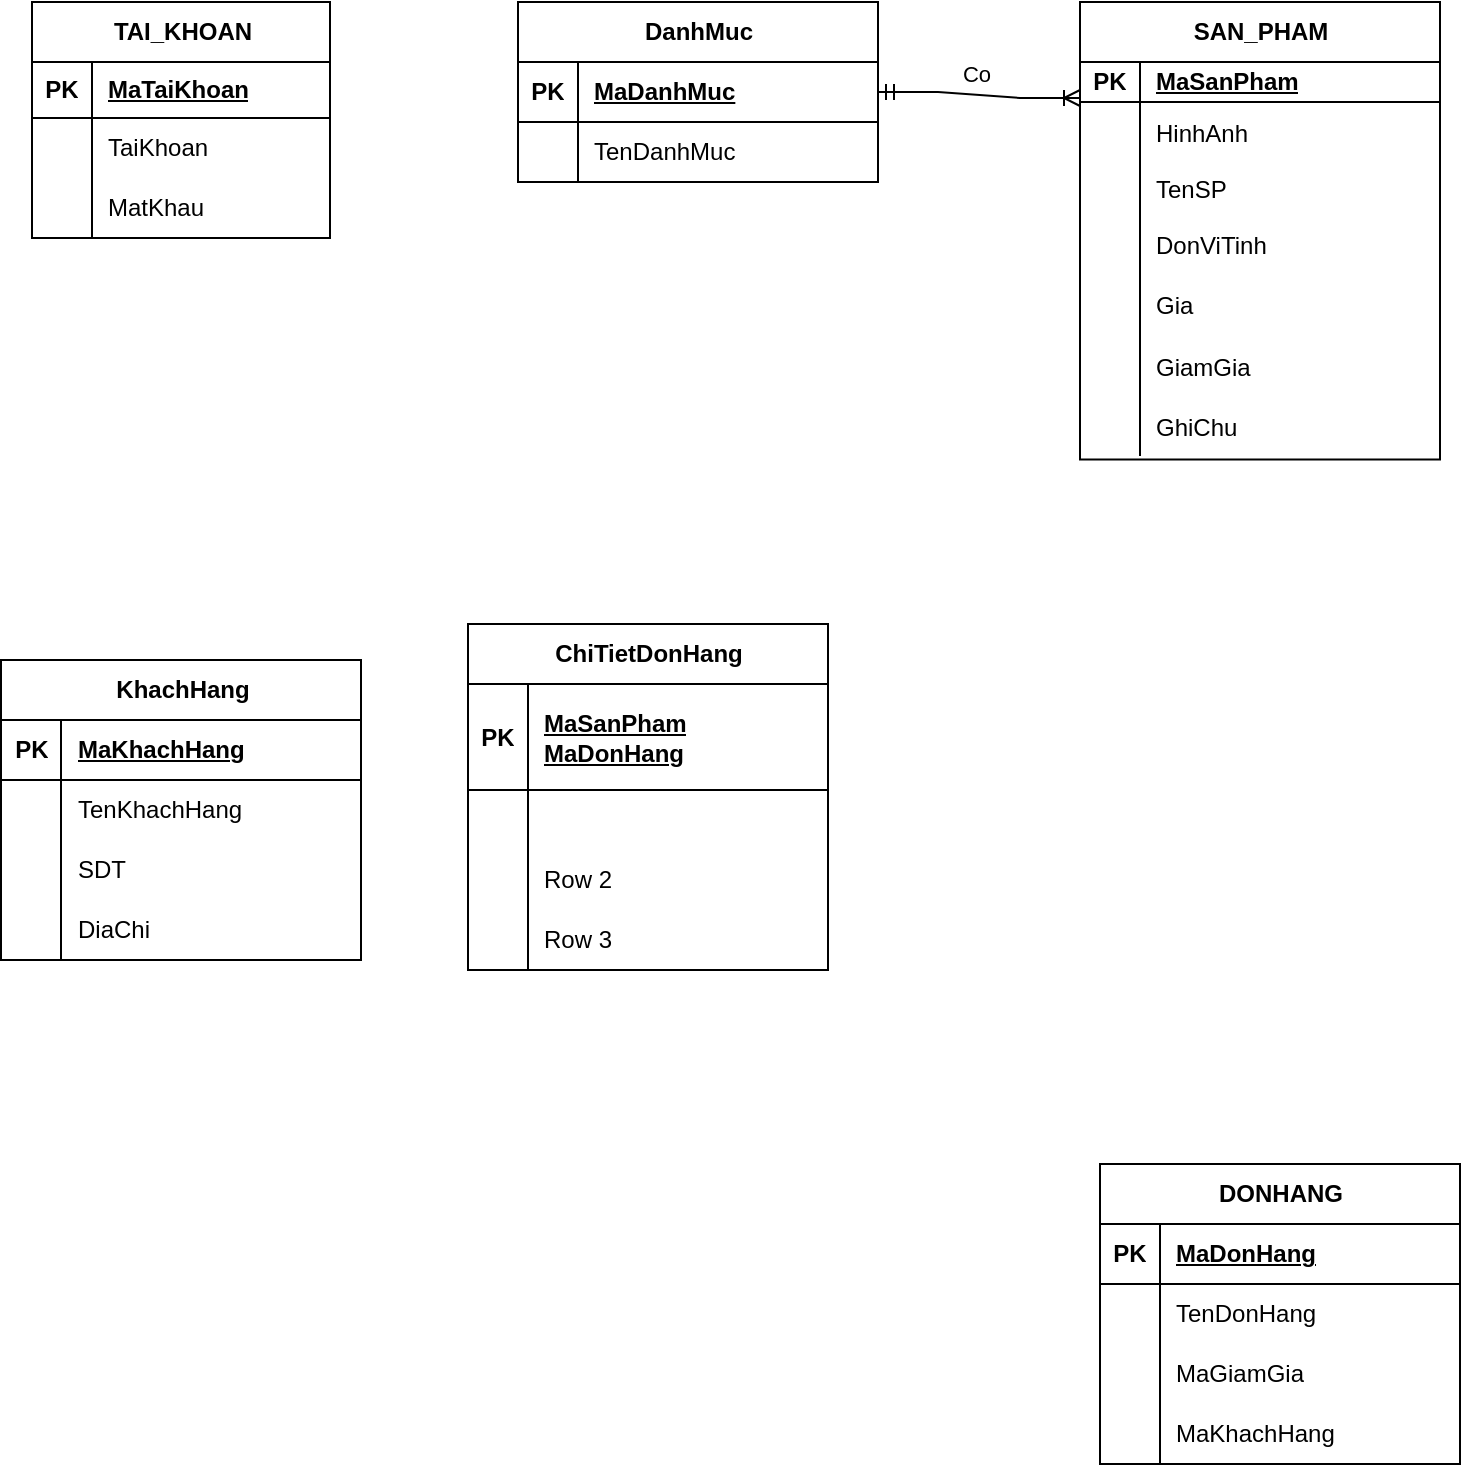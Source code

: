 <mxfile version="24.5.3" type="device">
  <diagram name="Page-1" id="TJM3tuhg8PLS2gELop3l">
    <mxGraphModel dx="1287" dy="836" grid="0" gridSize="10" guides="1" tooltips="1" connect="1" arrows="1" fold="1" page="1" pageScale="1" pageWidth="850" pageHeight="1100" math="0" shadow="0">
      <root>
        <mxCell id="0" />
        <mxCell id="1" parent="0" />
        <mxCell id="X_8QmezON-e9N6qycWTi-9" value="TAI_KHOAN" style="shape=table;startSize=30;container=1;collapsible=1;childLayout=tableLayout;fixedRows=1;rowLines=0;fontStyle=1;align=center;resizeLast=1;html=1;" vertex="1" parent="1">
          <mxGeometry x="43" y="43" width="149" height="118" as="geometry" />
        </mxCell>
        <mxCell id="X_8QmezON-e9N6qycWTi-10" value="" style="shape=tableRow;horizontal=0;startSize=0;swimlaneHead=0;swimlaneBody=0;fillColor=none;collapsible=0;dropTarget=0;points=[[0,0.5],[1,0.5]];portConstraint=eastwest;top=0;left=0;right=0;bottom=1;" vertex="1" parent="X_8QmezON-e9N6qycWTi-9">
          <mxGeometry y="30" width="149" height="28" as="geometry" />
        </mxCell>
        <mxCell id="X_8QmezON-e9N6qycWTi-11" value="PK" style="shape=partialRectangle;connectable=0;fillColor=none;top=0;left=0;bottom=0;right=0;fontStyle=1;overflow=hidden;whiteSpace=wrap;html=1;" vertex="1" parent="X_8QmezON-e9N6qycWTi-10">
          <mxGeometry width="30" height="28" as="geometry">
            <mxRectangle width="30" height="28" as="alternateBounds" />
          </mxGeometry>
        </mxCell>
        <mxCell id="X_8QmezON-e9N6qycWTi-12" value="MaTaiKhoan" style="shape=partialRectangle;connectable=0;fillColor=none;top=0;left=0;bottom=0;right=0;align=left;spacingLeft=6;fontStyle=5;overflow=hidden;whiteSpace=wrap;html=1;" vertex="1" parent="X_8QmezON-e9N6qycWTi-10">
          <mxGeometry x="30" width="119" height="28" as="geometry">
            <mxRectangle width="119" height="28" as="alternateBounds" />
          </mxGeometry>
        </mxCell>
        <mxCell id="X_8QmezON-e9N6qycWTi-13" value="" style="shape=tableRow;horizontal=0;startSize=0;swimlaneHead=0;swimlaneBody=0;fillColor=none;collapsible=0;dropTarget=0;points=[[0,0.5],[1,0.5]];portConstraint=eastwest;top=0;left=0;right=0;bottom=0;" vertex="1" parent="X_8QmezON-e9N6qycWTi-9">
          <mxGeometry y="58" width="149" height="30" as="geometry" />
        </mxCell>
        <mxCell id="X_8QmezON-e9N6qycWTi-14" value="" style="shape=partialRectangle;connectable=0;fillColor=none;top=0;left=0;bottom=0;right=0;editable=1;overflow=hidden;whiteSpace=wrap;html=1;" vertex="1" parent="X_8QmezON-e9N6qycWTi-13">
          <mxGeometry width="30" height="30" as="geometry">
            <mxRectangle width="30" height="30" as="alternateBounds" />
          </mxGeometry>
        </mxCell>
        <mxCell id="X_8QmezON-e9N6qycWTi-15" value="TaiKhoan" style="shape=partialRectangle;connectable=0;fillColor=none;top=0;left=0;bottom=0;right=0;align=left;spacingLeft=6;overflow=hidden;whiteSpace=wrap;html=1;" vertex="1" parent="X_8QmezON-e9N6qycWTi-13">
          <mxGeometry x="30" width="119" height="30" as="geometry">
            <mxRectangle width="119" height="30" as="alternateBounds" />
          </mxGeometry>
        </mxCell>
        <mxCell id="X_8QmezON-e9N6qycWTi-16" value="" style="shape=tableRow;horizontal=0;startSize=0;swimlaneHead=0;swimlaneBody=0;fillColor=none;collapsible=0;dropTarget=0;points=[[0,0.5],[1,0.5]];portConstraint=eastwest;top=0;left=0;right=0;bottom=0;" vertex="1" parent="X_8QmezON-e9N6qycWTi-9">
          <mxGeometry y="88" width="149" height="30" as="geometry" />
        </mxCell>
        <mxCell id="X_8QmezON-e9N6qycWTi-17" value="" style="shape=partialRectangle;connectable=0;fillColor=none;top=0;left=0;bottom=0;right=0;editable=1;overflow=hidden;whiteSpace=wrap;html=1;" vertex="1" parent="X_8QmezON-e9N6qycWTi-16">
          <mxGeometry width="30" height="30" as="geometry">
            <mxRectangle width="30" height="30" as="alternateBounds" />
          </mxGeometry>
        </mxCell>
        <mxCell id="X_8QmezON-e9N6qycWTi-18" value="MatKhau" style="shape=partialRectangle;connectable=0;fillColor=none;top=0;left=0;bottom=0;right=0;align=left;spacingLeft=6;overflow=hidden;whiteSpace=wrap;html=1;" vertex="1" parent="X_8QmezON-e9N6qycWTi-16">
          <mxGeometry x="30" width="119" height="30" as="geometry">
            <mxRectangle width="119" height="30" as="alternateBounds" />
          </mxGeometry>
        </mxCell>
        <mxCell id="X_8QmezON-e9N6qycWTi-23" value="SAN_PHAM" style="shape=table;startSize=30;container=1;collapsible=1;childLayout=tableLayout;fixedRows=1;rowLines=0;fontStyle=1;align=center;resizeLast=1;html=1;" vertex="1" parent="1">
          <mxGeometry x="567" y="43" width="180" height="228.75" as="geometry" />
        </mxCell>
        <mxCell id="X_8QmezON-e9N6qycWTi-24" value="" style="shape=tableRow;horizontal=0;startSize=0;swimlaneHead=0;swimlaneBody=0;fillColor=none;collapsible=0;dropTarget=0;points=[[0,0.5],[1,0.5]];portConstraint=eastwest;top=0;left=0;right=0;bottom=1;" vertex="1" parent="X_8QmezON-e9N6qycWTi-23">
          <mxGeometry y="30" width="180" height="20" as="geometry" />
        </mxCell>
        <mxCell id="X_8QmezON-e9N6qycWTi-25" value="PK" style="shape=partialRectangle;connectable=0;fillColor=none;top=0;left=0;bottom=0;right=0;fontStyle=1;overflow=hidden;whiteSpace=wrap;html=1;" vertex="1" parent="X_8QmezON-e9N6qycWTi-24">
          <mxGeometry width="30" height="20" as="geometry">
            <mxRectangle width="30" height="20" as="alternateBounds" />
          </mxGeometry>
        </mxCell>
        <mxCell id="X_8QmezON-e9N6qycWTi-26" value="MaSanPham" style="shape=partialRectangle;connectable=0;fillColor=none;top=0;left=0;bottom=0;right=0;align=left;spacingLeft=6;fontStyle=5;overflow=hidden;whiteSpace=wrap;html=1;" vertex="1" parent="X_8QmezON-e9N6qycWTi-24">
          <mxGeometry x="30" width="150" height="20" as="geometry">
            <mxRectangle width="150" height="20" as="alternateBounds" />
          </mxGeometry>
        </mxCell>
        <mxCell id="X_8QmezON-e9N6qycWTi-50" value="" style="shape=tableRow;horizontal=0;startSize=0;swimlaneHead=0;swimlaneBody=0;fillColor=none;collapsible=0;dropTarget=0;points=[[0,0.5],[1,0.5]];portConstraint=eastwest;top=0;left=0;right=0;bottom=0;" vertex="1" parent="X_8QmezON-e9N6qycWTi-23">
          <mxGeometry y="50" width="180" height="30" as="geometry" />
        </mxCell>
        <mxCell id="X_8QmezON-e9N6qycWTi-51" value="" style="shape=partialRectangle;connectable=0;fillColor=none;top=0;left=0;bottom=0;right=0;editable=1;overflow=hidden;" vertex="1" parent="X_8QmezON-e9N6qycWTi-50">
          <mxGeometry width="30" height="30" as="geometry">
            <mxRectangle width="30" height="30" as="alternateBounds" />
          </mxGeometry>
        </mxCell>
        <mxCell id="X_8QmezON-e9N6qycWTi-52" value="HinhAnh" style="shape=partialRectangle;connectable=0;fillColor=none;top=0;left=0;bottom=0;right=0;align=left;spacingLeft=6;overflow=hidden;" vertex="1" parent="X_8QmezON-e9N6qycWTi-50">
          <mxGeometry x="30" width="150" height="30" as="geometry">
            <mxRectangle width="150" height="30" as="alternateBounds" />
          </mxGeometry>
        </mxCell>
        <mxCell id="X_8QmezON-e9N6qycWTi-27" value="" style="shape=tableRow;horizontal=0;startSize=0;swimlaneHead=0;swimlaneBody=0;fillColor=none;collapsible=0;dropTarget=0;points=[[0,0.5],[1,0.5]];portConstraint=eastwest;top=0;left=0;right=0;bottom=0;" vertex="1" parent="X_8QmezON-e9N6qycWTi-23">
          <mxGeometry y="80" width="180" height="27" as="geometry" />
        </mxCell>
        <mxCell id="X_8QmezON-e9N6qycWTi-28" value="" style="shape=partialRectangle;connectable=0;fillColor=none;top=0;left=0;bottom=0;right=0;editable=1;overflow=hidden;whiteSpace=wrap;html=1;" vertex="1" parent="X_8QmezON-e9N6qycWTi-27">
          <mxGeometry width="30" height="27" as="geometry">
            <mxRectangle width="30" height="27" as="alternateBounds" />
          </mxGeometry>
        </mxCell>
        <mxCell id="X_8QmezON-e9N6qycWTi-29" value="TenSP" style="shape=partialRectangle;connectable=0;fillColor=none;top=0;left=0;bottom=0;right=0;align=left;spacingLeft=6;overflow=hidden;whiteSpace=wrap;html=1;" vertex="1" parent="X_8QmezON-e9N6qycWTi-27">
          <mxGeometry x="30" width="150" height="27" as="geometry">
            <mxRectangle width="150" height="27" as="alternateBounds" />
          </mxGeometry>
        </mxCell>
        <mxCell id="X_8QmezON-e9N6qycWTi-30" value="" style="shape=tableRow;horizontal=0;startSize=0;swimlaneHead=0;swimlaneBody=0;fillColor=none;collapsible=0;dropTarget=0;points=[[0,0.5],[1,0.5]];portConstraint=eastwest;top=0;left=0;right=0;bottom=0;" vertex="1" parent="X_8QmezON-e9N6qycWTi-23">
          <mxGeometry y="107" width="180" height="30" as="geometry" />
        </mxCell>
        <mxCell id="X_8QmezON-e9N6qycWTi-31" value="" style="shape=partialRectangle;connectable=0;fillColor=none;top=0;left=0;bottom=0;right=0;editable=1;overflow=hidden;whiteSpace=wrap;html=1;" vertex="1" parent="X_8QmezON-e9N6qycWTi-30">
          <mxGeometry width="30" height="30" as="geometry">
            <mxRectangle width="30" height="30" as="alternateBounds" />
          </mxGeometry>
        </mxCell>
        <mxCell id="X_8QmezON-e9N6qycWTi-32" value="DonViTinh" style="shape=partialRectangle;connectable=0;fillColor=none;top=0;left=0;bottom=0;right=0;align=left;spacingLeft=6;overflow=hidden;whiteSpace=wrap;html=1;" vertex="1" parent="X_8QmezON-e9N6qycWTi-30">
          <mxGeometry x="30" width="150" height="30" as="geometry">
            <mxRectangle width="150" height="30" as="alternateBounds" />
          </mxGeometry>
        </mxCell>
        <mxCell id="X_8QmezON-e9N6qycWTi-33" value="" style="shape=tableRow;horizontal=0;startSize=0;swimlaneHead=0;swimlaneBody=0;fillColor=none;collapsible=0;dropTarget=0;points=[[0,0.5],[1,0.5]];portConstraint=eastwest;top=0;left=0;right=0;bottom=0;" vertex="1" parent="X_8QmezON-e9N6qycWTi-23">
          <mxGeometry y="137" width="180" height="30" as="geometry" />
        </mxCell>
        <mxCell id="X_8QmezON-e9N6qycWTi-34" value="" style="shape=partialRectangle;connectable=0;fillColor=none;top=0;left=0;bottom=0;right=0;editable=1;overflow=hidden;whiteSpace=wrap;html=1;" vertex="1" parent="X_8QmezON-e9N6qycWTi-33">
          <mxGeometry width="30" height="30" as="geometry">
            <mxRectangle width="30" height="30" as="alternateBounds" />
          </mxGeometry>
        </mxCell>
        <mxCell id="X_8QmezON-e9N6qycWTi-35" value="Gia" style="shape=partialRectangle;connectable=0;fillColor=none;top=0;left=0;bottom=0;right=0;align=left;spacingLeft=6;overflow=hidden;whiteSpace=wrap;html=1;" vertex="1" parent="X_8QmezON-e9N6qycWTi-33">
          <mxGeometry x="30" width="150" height="30" as="geometry">
            <mxRectangle width="150" height="30" as="alternateBounds" />
          </mxGeometry>
        </mxCell>
        <mxCell id="X_8QmezON-e9N6qycWTi-42" value="" style="shape=tableRow;horizontal=0;startSize=0;swimlaneHead=0;swimlaneBody=0;fillColor=none;collapsible=0;dropTarget=0;points=[[0,0.5],[1,0.5]];portConstraint=eastwest;top=0;left=0;right=0;bottom=0;" vertex="1" parent="X_8QmezON-e9N6qycWTi-23">
          <mxGeometry y="167" width="180" height="30" as="geometry" />
        </mxCell>
        <mxCell id="X_8QmezON-e9N6qycWTi-43" value="" style="shape=partialRectangle;connectable=0;fillColor=none;top=0;left=0;bottom=0;right=0;editable=1;overflow=hidden;" vertex="1" parent="X_8QmezON-e9N6qycWTi-42">
          <mxGeometry width="30" height="30" as="geometry">
            <mxRectangle width="30" height="30" as="alternateBounds" />
          </mxGeometry>
        </mxCell>
        <mxCell id="X_8QmezON-e9N6qycWTi-44" value="GiamGia" style="shape=partialRectangle;connectable=0;fillColor=none;top=0;left=0;bottom=0;right=0;align=left;spacingLeft=6;overflow=hidden;" vertex="1" parent="X_8QmezON-e9N6qycWTi-42">
          <mxGeometry x="30" width="150" height="30" as="geometry">
            <mxRectangle width="150" height="30" as="alternateBounds" />
          </mxGeometry>
        </mxCell>
        <mxCell id="X_8QmezON-e9N6qycWTi-46" value="" style="shape=tableRow;horizontal=0;startSize=0;swimlaneHead=0;swimlaneBody=0;fillColor=none;collapsible=0;dropTarget=0;points=[[0,0.5],[1,0.5]];portConstraint=eastwest;top=0;left=0;right=0;bottom=0;" vertex="1" parent="X_8QmezON-e9N6qycWTi-23">
          <mxGeometry y="197" width="180" height="30" as="geometry" />
        </mxCell>
        <mxCell id="X_8QmezON-e9N6qycWTi-47" value="" style="shape=partialRectangle;connectable=0;fillColor=none;top=0;left=0;bottom=0;right=0;editable=1;overflow=hidden;" vertex="1" parent="X_8QmezON-e9N6qycWTi-46">
          <mxGeometry width="30" height="30" as="geometry">
            <mxRectangle width="30" height="30" as="alternateBounds" />
          </mxGeometry>
        </mxCell>
        <mxCell id="X_8QmezON-e9N6qycWTi-48" value="GhiChu" style="shape=partialRectangle;connectable=0;fillColor=none;top=0;left=0;bottom=0;right=0;align=left;spacingLeft=6;overflow=hidden;" vertex="1" parent="X_8QmezON-e9N6qycWTi-46">
          <mxGeometry x="30" width="150" height="30" as="geometry">
            <mxRectangle width="150" height="30" as="alternateBounds" />
          </mxGeometry>
        </mxCell>
        <mxCell id="X_8QmezON-e9N6qycWTi-53" value="KhachHang" style="shape=table;startSize=30;container=1;collapsible=1;childLayout=tableLayout;fixedRows=1;rowLines=0;fontStyle=1;align=center;resizeLast=1;html=1;" vertex="1" parent="1">
          <mxGeometry x="27.5" y="372" width="180" height="150" as="geometry" />
        </mxCell>
        <mxCell id="X_8QmezON-e9N6qycWTi-54" value="" style="shape=tableRow;horizontal=0;startSize=0;swimlaneHead=0;swimlaneBody=0;fillColor=none;collapsible=0;dropTarget=0;points=[[0,0.5],[1,0.5]];portConstraint=eastwest;top=0;left=0;right=0;bottom=1;" vertex="1" parent="X_8QmezON-e9N6qycWTi-53">
          <mxGeometry y="30" width="180" height="30" as="geometry" />
        </mxCell>
        <mxCell id="X_8QmezON-e9N6qycWTi-55" value="PK" style="shape=partialRectangle;connectable=0;fillColor=none;top=0;left=0;bottom=0;right=0;fontStyle=1;overflow=hidden;whiteSpace=wrap;html=1;" vertex="1" parent="X_8QmezON-e9N6qycWTi-54">
          <mxGeometry width="30" height="30" as="geometry">
            <mxRectangle width="30" height="30" as="alternateBounds" />
          </mxGeometry>
        </mxCell>
        <mxCell id="X_8QmezON-e9N6qycWTi-56" value="MaKhachHang" style="shape=partialRectangle;connectable=0;fillColor=none;top=0;left=0;bottom=0;right=0;align=left;spacingLeft=6;fontStyle=5;overflow=hidden;whiteSpace=wrap;html=1;" vertex="1" parent="X_8QmezON-e9N6qycWTi-54">
          <mxGeometry x="30" width="150" height="30" as="geometry">
            <mxRectangle width="150" height="30" as="alternateBounds" />
          </mxGeometry>
        </mxCell>
        <mxCell id="X_8QmezON-e9N6qycWTi-57" value="" style="shape=tableRow;horizontal=0;startSize=0;swimlaneHead=0;swimlaneBody=0;fillColor=none;collapsible=0;dropTarget=0;points=[[0,0.5],[1,0.5]];portConstraint=eastwest;top=0;left=0;right=0;bottom=0;" vertex="1" parent="X_8QmezON-e9N6qycWTi-53">
          <mxGeometry y="60" width="180" height="30" as="geometry" />
        </mxCell>
        <mxCell id="X_8QmezON-e9N6qycWTi-58" value="" style="shape=partialRectangle;connectable=0;fillColor=none;top=0;left=0;bottom=0;right=0;editable=1;overflow=hidden;whiteSpace=wrap;html=1;" vertex="1" parent="X_8QmezON-e9N6qycWTi-57">
          <mxGeometry width="30" height="30" as="geometry">
            <mxRectangle width="30" height="30" as="alternateBounds" />
          </mxGeometry>
        </mxCell>
        <mxCell id="X_8QmezON-e9N6qycWTi-59" value="TenKhachHang" style="shape=partialRectangle;connectable=0;fillColor=none;top=0;left=0;bottom=0;right=0;align=left;spacingLeft=6;overflow=hidden;whiteSpace=wrap;html=1;" vertex="1" parent="X_8QmezON-e9N6qycWTi-57">
          <mxGeometry x="30" width="150" height="30" as="geometry">
            <mxRectangle width="150" height="30" as="alternateBounds" />
          </mxGeometry>
        </mxCell>
        <mxCell id="X_8QmezON-e9N6qycWTi-60" value="" style="shape=tableRow;horizontal=0;startSize=0;swimlaneHead=0;swimlaneBody=0;fillColor=none;collapsible=0;dropTarget=0;points=[[0,0.5],[1,0.5]];portConstraint=eastwest;top=0;left=0;right=0;bottom=0;" vertex="1" parent="X_8QmezON-e9N6qycWTi-53">
          <mxGeometry y="90" width="180" height="30" as="geometry" />
        </mxCell>
        <mxCell id="X_8QmezON-e9N6qycWTi-61" value="" style="shape=partialRectangle;connectable=0;fillColor=none;top=0;left=0;bottom=0;right=0;editable=1;overflow=hidden;whiteSpace=wrap;html=1;" vertex="1" parent="X_8QmezON-e9N6qycWTi-60">
          <mxGeometry width="30" height="30" as="geometry">
            <mxRectangle width="30" height="30" as="alternateBounds" />
          </mxGeometry>
        </mxCell>
        <mxCell id="X_8QmezON-e9N6qycWTi-62" value="SDT" style="shape=partialRectangle;connectable=0;fillColor=none;top=0;left=0;bottom=0;right=0;align=left;spacingLeft=6;overflow=hidden;whiteSpace=wrap;html=1;" vertex="1" parent="X_8QmezON-e9N6qycWTi-60">
          <mxGeometry x="30" width="150" height="30" as="geometry">
            <mxRectangle width="150" height="30" as="alternateBounds" />
          </mxGeometry>
        </mxCell>
        <mxCell id="X_8QmezON-e9N6qycWTi-63" value="" style="shape=tableRow;horizontal=0;startSize=0;swimlaneHead=0;swimlaneBody=0;fillColor=none;collapsible=0;dropTarget=0;points=[[0,0.5],[1,0.5]];portConstraint=eastwest;top=0;left=0;right=0;bottom=0;" vertex="1" parent="X_8QmezON-e9N6qycWTi-53">
          <mxGeometry y="120" width="180" height="30" as="geometry" />
        </mxCell>
        <mxCell id="X_8QmezON-e9N6qycWTi-64" value="" style="shape=partialRectangle;connectable=0;fillColor=none;top=0;left=0;bottom=0;right=0;editable=1;overflow=hidden;whiteSpace=wrap;html=1;" vertex="1" parent="X_8QmezON-e9N6qycWTi-63">
          <mxGeometry width="30" height="30" as="geometry">
            <mxRectangle width="30" height="30" as="alternateBounds" />
          </mxGeometry>
        </mxCell>
        <mxCell id="X_8QmezON-e9N6qycWTi-65" value="DiaChi" style="shape=partialRectangle;connectable=0;fillColor=none;top=0;left=0;bottom=0;right=0;align=left;spacingLeft=6;overflow=hidden;whiteSpace=wrap;html=1;" vertex="1" parent="X_8QmezON-e9N6qycWTi-63">
          <mxGeometry x="30" width="150" height="30" as="geometry">
            <mxRectangle width="150" height="30" as="alternateBounds" />
          </mxGeometry>
        </mxCell>
        <mxCell id="X_8QmezON-e9N6qycWTi-70" value="DONHANG" style="shape=table;startSize=30;container=1;collapsible=1;childLayout=tableLayout;fixedRows=1;rowLines=0;fontStyle=1;align=center;resizeLast=1;html=1;" vertex="1" parent="1">
          <mxGeometry x="577" y="624" width="180" height="150" as="geometry" />
        </mxCell>
        <mxCell id="X_8QmezON-e9N6qycWTi-71" value="" style="shape=tableRow;horizontal=0;startSize=0;swimlaneHead=0;swimlaneBody=0;fillColor=none;collapsible=0;dropTarget=0;points=[[0,0.5],[1,0.5]];portConstraint=eastwest;top=0;left=0;right=0;bottom=1;" vertex="1" parent="X_8QmezON-e9N6qycWTi-70">
          <mxGeometry y="30" width="180" height="30" as="geometry" />
        </mxCell>
        <mxCell id="X_8QmezON-e9N6qycWTi-72" value="PK" style="shape=partialRectangle;connectable=0;fillColor=none;top=0;left=0;bottom=0;right=0;fontStyle=1;overflow=hidden;whiteSpace=wrap;html=1;" vertex="1" parent="X_8QmezON-e9N6qycWTi-71">
          <mxGeometry width="30" height="30" as="geometry">
            <mxRectangle width="30" height="30" as="alternateBounds" />
          </mxGeometry>
        </mxCell>
        <mxCell id="X_8QmezON-e9N6qycWTi-73" value="MaDonHang" style="shape=partialRectangle;connectable=0;fillColor=none;top=0;left=0;bottom=0;right=0;align=left;spacingLeft=6;fontStyle=5;overflow=hidden;whiteSpace=wrap;html=1;" vertex="1" parent="X_8QmezON-e9N6qycWTi-71">
          <mxGeometry x="30" width="150" height="30" as="geometry">
            <mxRectangle width="150" height="30" as="alternateBounds" />
          </mxGeometry>
        </mxCell>
        <mxCell id="X_8QmezON-e9N6qycWTi-74" value="" style="shape=tableRow;horizontal=0;startSize=0;swimlaneHead=0;swimlaneBody=0;fillColor=none;collapsible=0;dropTarget=0;points=[[0,0.5],[1,0.5]];portConstraint=eastwest;top=0;left=0;right=0;bottom=0;" vertex="1" parent="X_8QmezON-e9N6qycWTi-70">
          <mxGeometry y="60" width="180" height="30" as="geometry" />
        </mxCell>
        <mxCell id="X_8QmezON-e9N6qycWTi-75" value="" style="shape=partialRectangle;connectable=0;fillColor=none;top=0;left=0;bottom=0;right=0;editable=1;overflow=hidden;whiteSpace=wrap;html=1;" vertex="1" parent="X_8QmezON-e9N6qycWTi-74">
          <mxGeometry width="30" height="30" as="geometry">
            <mxRectangle width="30" height="30" as="alternateBounds" />
          </mxGeometry>
        </mxCell>
        <mxCell id="X_8QmezON-e9N6qycWTi-76" value="TenDonHang" style="shape=partialRectangle;connectable=0;fillColor=none;top=0;left=0;bottom=0;right=0;align=left;spacingLeft=6;overflow=hidden;whiteSpace=wrap;html=1;" vertex="1" parent="X_8QmezON-e9N6qycWTi-74">
          <mxGeometry x="30" width="150" height="30" as="geometry">
            <mxRectangle width="150" height="30" as="alternateBounds" />
          </mxGeometry>
        </mxCell>
        <mxCell id="X_8QmezON-e9N6qycWTi-77" value="" style="shape=tableRow;horizontal=0;startSize=0;swimlaneHead=0;swimlaneBody=0;fillColor=none;collapsible=0;dropTarget=0;points=[[0,0.5],[1,0.5]];portConstraint=eastwest;top=0;left=0;right=0;bottom=0;" vertex="1" parent="X_8QmezON-e9N6qycWTi-70">
          <mxGeometry y="90" width="180" height="30" as="geometry" />
        </mxCell>
        <mxCell id="X_8QmezON-e9N6qycWTi-78" value="" style="shape=partialRectangle;connectable=0;fillColor=none;top=0;left=0;bottom=0;right=0;editable=1;overflow=hidden;whiteSpace=wrap;html=1;" vertex="1" parent="X_8QmezON-e9N6qycWTi-77">
          <mxGeometry width="30" height="30" as="geometry">
            <mxRectangle width="30" height="30" as="alternateBounds" />
          </mxGeometry>
        </mxCell>
        <mxCell id="X_8QmezON-e9N6qycWTi-79" value="MaGiamGia" style="shape=partialRectangle;connectable=0;fillColor=none;top=0;left=0;bottom=0;right=0;align=left;spacingLeft=6;overflow=hidden;whiteSpace=wrap;html=1;" vertex="1" parent="X_8QmezON-e9N6qycWTi-77">
          <mxGeometry x="30" width="150" height="30" as="geometry">
            <mxRectangle width="150" height="30" as="alternateBounds" />
          </mxGeometry>
        </mxCell>
        <mxCell id="X_8QmezON-e9N6qycWTi-80" value="" style="shape=tableRow;horizontal=0;startSize=0;swimlaneHead=0;swimlaneBody=0;fillColor=none;collapsible=0;dropTarget=0;points=[[0,0.5],[1,0.5]];portConstraint=eastwest;top=0;left=0;right=0;bottom=0;" vertex="1" parent="X_8QmezON-e9N6qycWTi-70">
          <mxGeometry y="120" width="180" height="30" as="geometry" />
        </mxCell>
        <mxCell id="X_8QmezON-e9N6qycWTi-81" value="" style="shape=partialRectangle;connectable=0;fillColor=none;top=0;left=0;bottom=0;right=0;editable=1;overflow=hidden;whiteSpace=wrap;html=1;" vertex="1" parent="X_8QmezON-e9N6qycWTi-80">
          <mxGeometry width="30" height="30" as="geometry">
            <mxRectangle width="30" height="30" as="alternateBounds" />
          </mxGeometry>
        </mxCell>
        <mxCell id="X_8QmezON-e9N6qycWTi-82" value="MaKhachHang" style="shape=partialRectangle;connectable=0;fillColor=none;top=0;left=0;bottom=0;right=0;align=left;spacingLeft=6;overflow=hidden;whiteSpace=wrap;html=1;" vertex="1" parent="X_8QmezON-e9N6qycWTi-80">
          <mxGeometry x="30" width="150" height="30" as="geometry">
            <mxRectangle width="150" height="30" as="alternateBounds" />
          </mxGeometry>
        </mxCell>
        <mxCell id="X_8QmezON-e9N6qycWTi-83" value="DanhMuc" style="shape=table;startSize=30;container=1;collapsible=1;childLayout=tableLayout;fixedRows=1;rowLines=0;fontStyle=1;align=center;resizeLast=1;html=1;" vertex="1" parent="1">
          <mxGeometry x="286" y="43" width="180" height="90" as="geometry" />
        </mxCell>
        <mxCell id="X_8QmezON-e9N6qycWTi-84" value="" style="shape=tableRow;horizontal=0;startSize=0;swimlaneHead=0;swimlaneBody=0;fillColor=none;collapsible=0;dropTarget=0;points=[[0,0.5],[1,0.5]];portConstraint=eastwest;top=0;left=0;right=0;bottom=1;" vertex="1" parent="X_8QmezON-e9N6qycWTi-83">
          <mxGeometry y="30" width="180" height="30" as="geometry" />
        </mxCell>
        <mxCell id="X_8QmezON-e9N6qycWTi-85" value="PK" style="shape=partialRectangle;connectable=0;fillColor=none;top=0;left=0;bottom=0;right=0;fontStyle=1;overflow=hidden;whiteSpace=wrap;html=1;" vertex="1" parent="X_8QmezON-e9N6qycWTi-84">
          <mxGeometry width="30" height="30" as="geometry">
            <mxRectangle width="30" height="30" as="alternateBounds" />
          </mxGeometry>
        </mxCell>
        <mxCell id="X_8QmezON-e9N6qycWTi-86" value="MaDanhMuc" style="shape=partialRectangle;connectable=0;fillColor=none;top=0;left=0;bottom=0;right=0;align=left;spacingLeft=6;fontStyle=5;overflow=hidden;whiteSpace=wrap;html=1;" vertex="1" parent="X_8QmezON-e9N6qycWTi-84">
          <mxGeometry x="30" width="150" height="30" as="geometry">
            <mxRectangle width="150" height="30" as="alternateBounds" />
          </mxGeometry>
        </mxCell>
        <mxCell id="X_8QmezON-e9N6qycWTi-87" value="" style="shape=tableRow;horizontal=0;startSize=0;swimlaneHead=0;swimlaneBody=0;fillColor=none;collapsible=0;dropTarget=0;points=[[0,0.5],[1,0.5]];portConstraint=eastwest;top=0;left=0;right=0;bottom=0;" vertex="1" parent="X_8QmezON-e9N6qycWTi-83">
          <mxGeometry y="60" width="180" height="30" as="geometry" />
        </mxCell>
        <mxCell id="X_8QmezON-e9N6qycWTi-88" value="" style="shape=partialRectangle;connectable=0;fillColor=none;top=0;left=0;bottom=0;right=0;editable=1;overflow=hidden;whiteSpace=wrap;html=1;" vertex="1" parent="X_8QmezON-e9N6qycWTi-87">
          <mxGeometry width="30" height="30" as="geometry">
            <mxRectangle width="30" height="30" as="alternateBounds" />
          </mxGeometry>
        </mxCell>
        <mxCell id="X_8QmezON-e9N6qycWTi-89" value="TenDanhMuc" style="shape=partialRectangle;connectable=0;fillColor=none;top=0;left=0;bottom=0;right=0;align=left;spacingLeft=6;overflow=hidden;whiteSpace=wrap;html=1;" vertex="1" parent="X_8QmezON-e9N6qycWTi-87">
          <mxGeometry x="30" width="150" height="30" as="geometry">
            <mxRectangle width="150" height="30" as="alternateBounds" />
          </mxGeometry>
        </mxCell>
        <mxCell id="X_8QmezON-e9N6qycWTi-96" value="" style="edgeStyle=entityRelationEdgeStyle;fontSize=12;html=1;endArrow=ERoneToMany;startArrow=ERmandOne;rounded=0;exitX=1;exitY=0.5;exitDx=0;exitDy=0;entryX=0;entryY=0.9;entryDx=0;entryDy=0;entryPerimeter=0;" edge="1" parent="1" source="X_8QmezON-e9N6qycWTi-84" target="X_8QmezON-e9N6qycWTi-24">
          <mxGeometry width="100" height="100" relative="1" as="geometry">
            <mxPoint x="301" y="479" as="sourcePoint" />
            <mxPoint x="563" y="88" as="targetPoint" />
          </mxGeometry>
        </mxCell>
        <mxCell id="X_8QmezON-e9N6qycWTi-97" value="Co" style="edgeLabel;html=1;align=center;verticalAlign=middle;resizable=0;points=[];" vertex="1" connectable="0" parent="X_8QmezON-e9N6qycWTi-96">
          <mxGeometry x="-0.134" relative="1" as="geometry">
            <mxPoint x="5" y="-10" as="offset" />
          </mxGeometry>
        </mxCell>
        <mxCell id="X_8QmezON-e9N6qycWTi-99" value="ChiTietDonHang" style="shape=table;startSize=30;container=1;collapsible=1;childLayout=tableLayout;fixedRows=1;rowLines=0;fontStyle=1;align=center;resizeLast=1;html=1;" vertex="1" parent="1">
          <mxGeometry x="261" y="354" width="180" height="173" as="geometry" />
        </mxCell>
        <mxCell id="X_8QmezON-e9N6qycWTi-100" value="" style="shape=tableRow;horizontal=0;startSize=0;swimlaneHead=0;swimlaneBody=0;fillColor=none;collapsible=0;dropTarget=0;points=[[0,0.5],[1,0.5]];portConstraint=eastwest;top=0;left=0;right=0;bottom=1;" vertex="1" parent="X_8QmezON-e9N6qycWTi-99">
          <mxGeometry y="30" width="180" height="53" as="geometry" />
        </mxCell>
        <mxCell id="X_8QmezON-e9N6qycWTi-101" value="PK" style="shape=partialRectangle;connectable=0;fillColor=none;top=0;left=0;bottom=0;right=0;fontStyle=1;overflow=hidden;whiteSpace=wrap;html=1;" vertex="1" parent="X_8QmezON-e9N6qycWTi-100">
          <mxGeometry width="30" height="53" as="geometry">
            <mxRectangle width="30" height="53" as="alternateBounds" />
          </mxGeometry>
        </mxCell>
        <mxCell id="X_8QmezON-e9N6qycWTi-102" value="MaSanPham&lt;div&gt;MaDonHang&lt;/div&gt;" style="shape=partialRectangle;connectable=0;fillColor=none;top=0;left=0;bottom=0;right=0;align=left;spacingLeft=6;fontStyle=5;overflow=hidden;whiteSpace=wrap;html=1;" vertex="1" parent="X_8QmezON-e9N6qycWTi-100">
          <mxGeometry x="30" width="150" height="53" as="geometry">
            <mxRectangle width="150" height="53" as="alternateBounds" />
          </mxGeometry>
        </mxCell>
        <mxCell id="X_8QmezON-e9N6qycWTi-103" value="" style="shape=tableRow;horizontal=0;startSize=0;swimlaneHead=0;swimlaneBody=0;fillColor=none;collapsible=0;dropTarget=0;points=[[0,0.5],[1,0.5]];portConstraint=eastwest;top=0;left=0;right=0;bottom=0;" vertex="1" parent="X_8QmezON-e9N6qycWTi-99">
          <mxGeometry y="83" width="180" height="30" as="geometry" />
        </mxCell>
        <mxCell id="X_8QmezON-e9N6qycWTi-104" value="" style="shape=partialRectangle;connectable=0;fillColor=none;top=0;left=0;bottom=0;right=0;editable=1;overflow=hidden;whiteSpace=wrap;html=1;" vertex="1" parent="X_8QmezON-e9N6qycWTi-103">
          <mxGeometry width="30" height="30" as="geometry">
            <mxRectangle width="30" height="30" as="alternateBounds" />
          </mxGeometry>
        </mxCell>
        <mxCell id="X_8QmezON-e9N6qycWTi-105" value="" style="shape=partialRectangle;connectable=0;fillColor=none;top=0;left=0;bottom=0;right=0;align=left;spacingLeft=6;overflow=hidden;whiteSpace=wrap;html=1;" vertex="1" parent="X_8QmezON-e9N6qycWTi-103">
          <mxGeometry x="30" width="150" height="30" as="geometry">
            <mxRectangle width="150" height="30" as="alternateBounds" />
          </mxGeometry>
        </mxCell>
        <mxCell id="X_8QmezON-e9N6qycWTi-106" value="" style="shape=tableRow;horizontal=0;startSize=0;swimlaneHead=0;swimlaneBody=0;fillColor=none;collapsible=0;dropTarget=0;points=[[0,0.5],[1,0.5]];portConstraint=eastwest;top=0;left=0;right=0;bottom=0;" vertex="1" parent="X_8QmezON-e9N6qycWTi-99">
          <mxGeometry y="113" width="180" height="30" as="geometry" />
        </mxCell>
        <mxCell id="X_8QmezON-e9N6qycWTi-107" value="" style="shape=partialRectangle;connectable=0;fillColor=none;top=0;left=0;bottom=0;right=0;editable=1;overflow=hidden;whiteSpace=wrap;html=1;" vertex="1" parent="X_8QmezON-e9N6qycWTi-106">
          <mxGeometry width="30" height="30" as="geometry">
            <mxRectangle width="30" height="30" as="alternateBounds" />
          </mxGeometry>
        </mxCell>
        <mxCell id="X_8QmezON-e9N6qycWTi-108" value="Row 2" style="shape=partialRectangle;connectable=0;fillColor=none;top=0;left=0;bottom=0;right=0;align=left;spacingLeft=6;overflow=hidden;whiteSpace=wrap;html=1;" vertex="1" parent="X_8QmezON-e9N6qycWTi-106">
          <mxGeometry x="30" width="150" height="30" as="geometry">
            <mxRectangle width="150" height="30" as="alternateBounds" />
          </mxGeometry>
        </mxCell>
        <mxCell id="X_8QmezON-e9N6qycWTi-109" value="" style="shape=tableRow;horizontal=0;startSize=0;swimlaneHead=0;swimlaneBody=0;fillColor=none;collapsible=0;dropTarget=0;points=[[0,0.5],[1,0.5]];portConstraint=eastwest;top=0;left=0;right=0;bottom=0;" vertex="1" parent="X_8QmezON-e9N6qycWTi-99">
          <mxGeometry y="143" width="180" height="30" as="geometry" />
        </mxCell>
        <mxCell id="X_8QmezON-e9N6qycWTi-110" value="" style="shape=partialRectangle;connectable=0;fillColor=none;top=0;left=0;bottom=0;right=0;editable=1;overflow=hidden;whiteSpace=wrap;html=1;" vertex="1" parent="X_8QmezON-e9N6qycWTi-109">
          <mxGeometry width="30" height="30" as="geometry">
            <mxRectangle width="30" height="30" as="alternateBounds" />
          </mxGeometry>
        </mxCell>
        <mxCell id="X_8QmezON-e9N6qycWTi-111" value="Row 3" style="shape=partialRectangle;connectable=0;fillColor=none;top=0;left=0;bottom=0;right=0;align=left;spacingLeft=6;overflow=hidden;whiteSpace=wrap;html=1;" vertex="1" parent="X_8QmezON-e9N6qycWTi-109">
          <mxGeometry x="30" width="150" height="30" as="geometry">
            <mxRectangle width="150" height="30" as="alternateBounds" />
          </mxGeometry>
        </mxCell>
      </root>
    </mxGraphModel>
  </diagram>
</mxfile>
